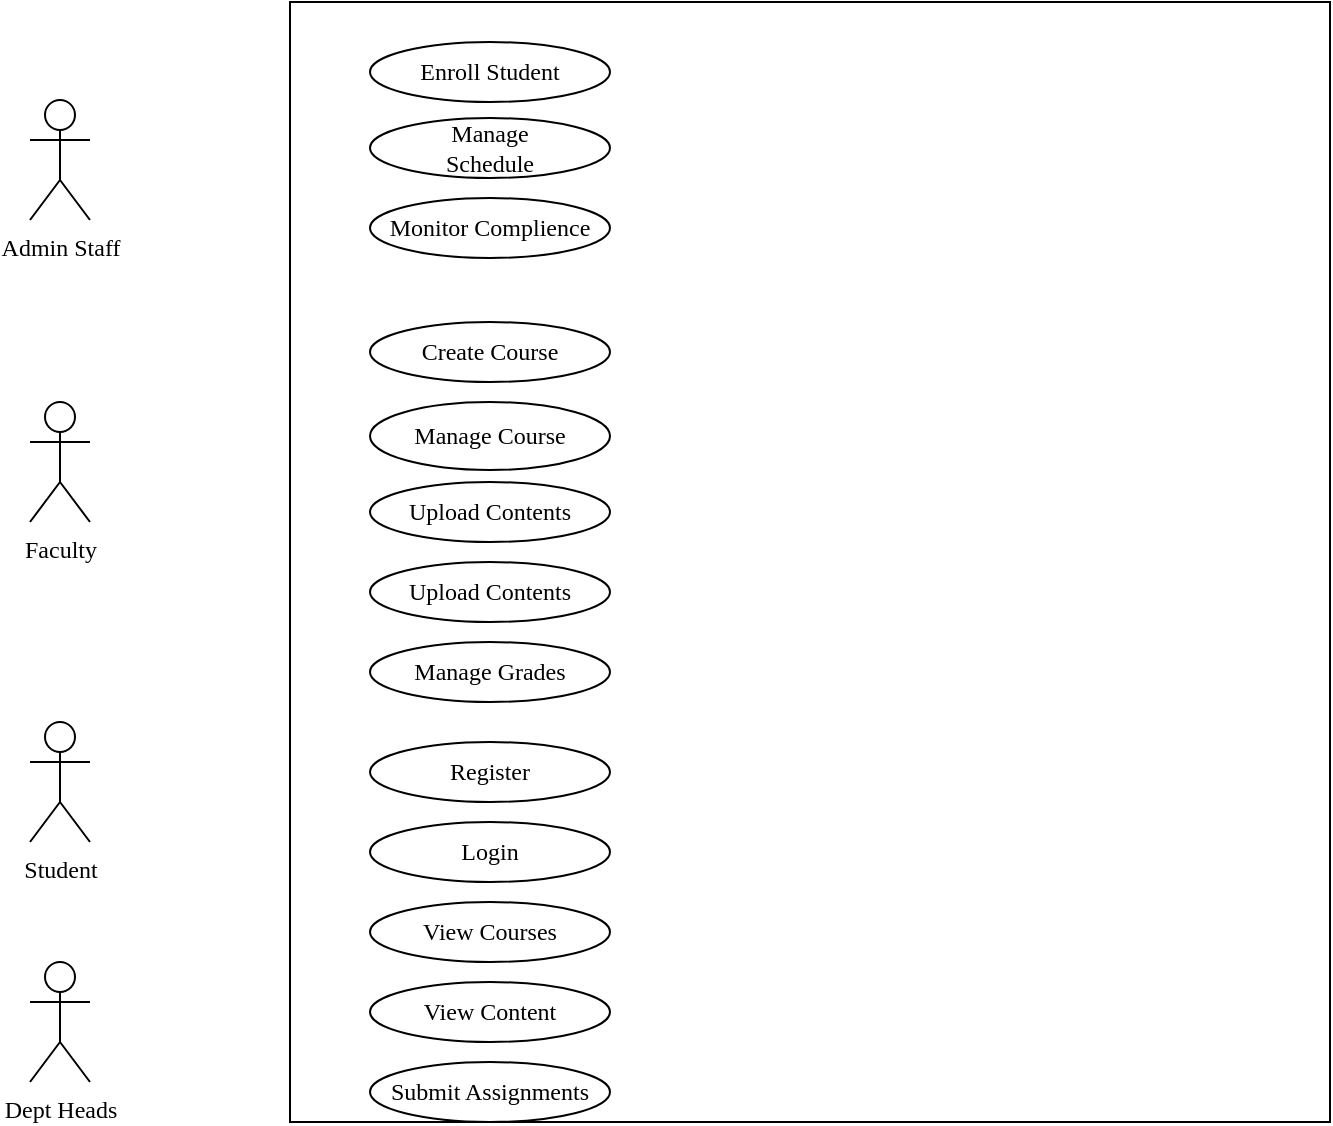 <mxfile version="26.2.2">
  <diagram name="Page-1" id="B2osDXw-ezYZbNsR_Z3_">
    <mxGraphModel dx="1428" dy="841" grid="1" gridSize="10" guides="1" tooltips="1" connect="1" arrows="1" fold="1" page="1" pageScale="1" pageWidth="1169" pageHeight="827" math="0" shadow="0">
      <root>
        <mxCell id="0" />
        <mxCell id="1" parent="0" />
        <mxCell id="0ylvnw2IUj-sxXQejw1h-1" value="" style="rounded=0;whiteSpace=wrap;html=1;" vertex="1" parent="1">
          <mxGeometry x="320" y="120" width="520" height="560" as="geometry" />
        </mxCell>
        <mxCell id="0ylvnw2IUj-sxXQejw1h-2" value="&lt;font face=&quot;Verdana&quot;&gt;Admin Staff&lt;/font&gt;" style="shape=umlActor;verticalLabelPosition=bottom;verticalAlign=top;html=1;outlineConnect=0;" vertex="1" parent="1">
          <mxGeometry x="190" y="169" width="30" height="60" as="geometry" />
        </mxCell>
        <mxCell id="0ylvnw2IUj-sxXQejw1h-3" value="&lt;font face=&quot;Verdana&quot;&gt;Faculty&lt;/font&gt;" style="shape=umlActor;verticalLabelPosition=bottom;verticalAlign=top;html=1;outlineConnect=0;" vertex="1" parent="1">
          <mxGeometry x="190" y="320" width="30" height="60" as="geometry" />
        </mxCell>
        <mxCell id="0ylvnw2IUj-sxXQejw1h-4" value="&lt;font face=&quot;Verdana&quot;&gt;Student&lt;/font&gt;" style="shape=umlActor;verticalLabelPosition=bottom;verticalAlign=top;html=1;outlineConnect=0;" vertex="1" parent="1">
          <mxGeometry x="190" y="480" width="30" height="60" as="geometry" />
        </mxCell>
        <mxCell id="0ylvnw2IUj-sxXQejw1h-5" value="&lt;font face=&quot;Verdana&quot;&gt;Dept Heads&lt;/font&gt;" style="shape=umlActor;verticalLabelPosition=bottom;verticalAlign=top;html=1;outlineConnect=0;" vertex="1" parent="1">
          <mxGeometry x="190" y="600" width="30" height="60" as="geometry" />
        </mxCell>
        <mxCell id="0ylvnw2IUj-sxXQejw1h-6" value="&lt;font face=&quot;Verdana&quot;&gt;Enroll Student&lt;/font&gt;" style="ellipse;whiteSpace=wrap;html=1;" vertex="1" parent="1">
          <mxGeometry x="360" y="140" width="120" height="30" as="geometry" />
        </mxCell>
        <mxCell id="0ylvnw2IUj-sxXQejw1h-7" value="&lt;font face=&quot;Verdana&quot;&gt;Manage&lt;/font&gt;&lt;div&gt;&lt;font face=&quot;Verdana&quot;&gt;Schedule&lt;/font&gt;&lt;/div&gt;" style="ellipse;whiteSpace=wrap;html=1;" vertex="1" parent="1">
          <mxGeometry x="360" y="178" width="120" height="30" as="geometry" />
        </mxCell>
        <mxCell id="0ylvnw2IUj-sxXQejw1h-8" value="&lt;font face=&quot;Verdana&quot;&gt;Monitor Complience&lt;/font&gt;" style="ellipse;whiteSpace=wrap;html=1;" vertex="1" parent="1">
          <mxGeometry x="360" y="218" width="120" height="30" as="geometry" />
        </mxCell>
        <mxCell id="0ylvnw2IUj-sxXQejw1h-9" value="&lt;font face=&quot;Verdana&quot;&gt;Create Course&lt;/font&gt;" style="ellipse;whiteSpace=wrap;html=1;" vertex="1" parent="1">
          <mxGeometry x="360" y="280" width="120" height="30" as="geometry" />
        </mxCell>
        <mxCell id="0ylvnw2IUj-sxXQejw1h-10" value="&lt;font face=&quot;Verdana&quot;&gt;Manage Course&lt;/font&gt;" style="ellipse;whiteSpace=wrap;html=1;" vertex="1" parent="1">
          <mxGeometry x="360" y="320" width="120" height="34" as="geometry" />
        </mxCell>
        <mxCell id="0ylvnw2IUj-sxXQejw1h-11" value="&lt;font face=&quot;Verdana&quot;&gt;Upload Contents&lt;/font&gt;" style="ellipse;whiteSpace=wrap;html=1;" vertex="1" parent="1">
          <mxGeometry x="360" y="360" width="120" height="30" as="geometry" />
        </mxCell>
        <mxCell id="0ylvnw2IUj-sxXQejw1h-12" value="&lt;font face=&quot;Verdana&quot;&gt;Upload Contents&lt;/font&gt;" style="ellipse;whiteSpace=wrap;html=1;" vertex="1" parent="1">
          <mxGeometry x="360" y="400" width="120" height="30" as="geometry" />
        </mxCell>
        <mxCell id="0ylvnw2IUj-sxXQejw1h-13" value="&lt;font face=&quot;Verdana&quot;&gt;Manage Grades&lt;/font&gt;" style="ellipse;whiteSpace=wrap;html=1;" vertex="1" parent="1">
          <mxGeometry x="360" y="440" width="120" height="30" as="geometry" />
        </mxCell>
        <mxCell id="0ylvnw2IUj-sxXQejw1h-14" value="&lt;font face=&quot;Verdana&quot;&gt;Register&lt;/font&gt;" style="ellipse;whiteSpace=wrap;html=1;" vertex="1" parent="1">
          <mxGeometry x="360" y="490" width="120" height="30" as="geometry" />
        </mxCell>
        <mxCell id="0ylvnw2IUj-sxXQejw1h-15" value="&lt;font face=&quot;Verdana&quot;&gt;Login&lt;/font&gt;" style="ellipse;whiteSpace=wrap;html=1;" vertex="1" parent="1">
          <mxGeometry x="360" y="530" width="120" height="30" as="geometry" />
        </mxCell>
        <mxCell id="0ylvnw2IUj-sxXQejw1h-16" value="&lt;font face=&quot;Verdana&quot;&gt;View Courses&lt;/font&gt;" style="ellipse;whiteSpace=wrap;html=1;" vertex="1" parent="1">
          <mxGeometry x="360" y="570" width="120" height="30" as="geometry" />
        </mxCell>
        <mxCell id="0ylvnw2IUj-sxXQejw1h-17" value="&lt;font face=&quot;Verdana&quot;&gt;View Content&lt;/font&gt;" style="ellipse;whiteSpace=wrap;html=1;" vertex="1" parent="1">
          <mxGeometry x="360" y="610" width="120" height="30" as="geometry" />
        </mxCell>
        <mxCell id="0ylvnw2IUj-sxXQejw1h-18" value="&lt;font face=&quot;Verdana&quot;&gt;Submit Assignments&lt;/font&gt;" style="ellipse;whiteSpace=wrap;html=1;" vertex="1" parent="1">
          <mxGeometry x="360" y="650" width="120" height="30" as="geometry" />
        </mxCell>
      </root>
    </mxGraphModel>
  </diagram>
</mxfile>
